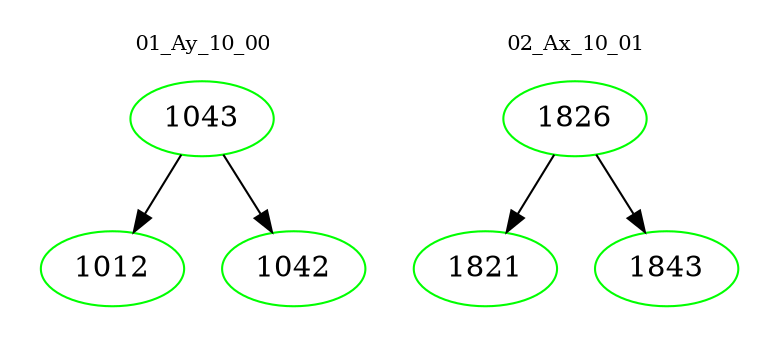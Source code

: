 digraph{
subgraph cluster_0 {
color = white
label = "01_Ay_10_00";
fontsize=10;
T0_1043 [label="1043", color="green"]
T0_1043 -> T0_1012 [color="black"]
T0_1012 [label="1012", color="green"]
T0_1043 -> T0_1042 [color="black"]
T0_1042 [label="1042", color="green"]
}
subgraph cluster_1 {
color = white
label = "02_Ax_10_01";
fontsize=10;
T1_1826 [label="1826", color="green"]
T1_1826 -> T1_1821 [color="black"]
T1_1821 [label="1821", color="green"]
T1_1826 -> T1_1843 [color="black"]
T1_1843 [label="1843", color="green"]
}
}
